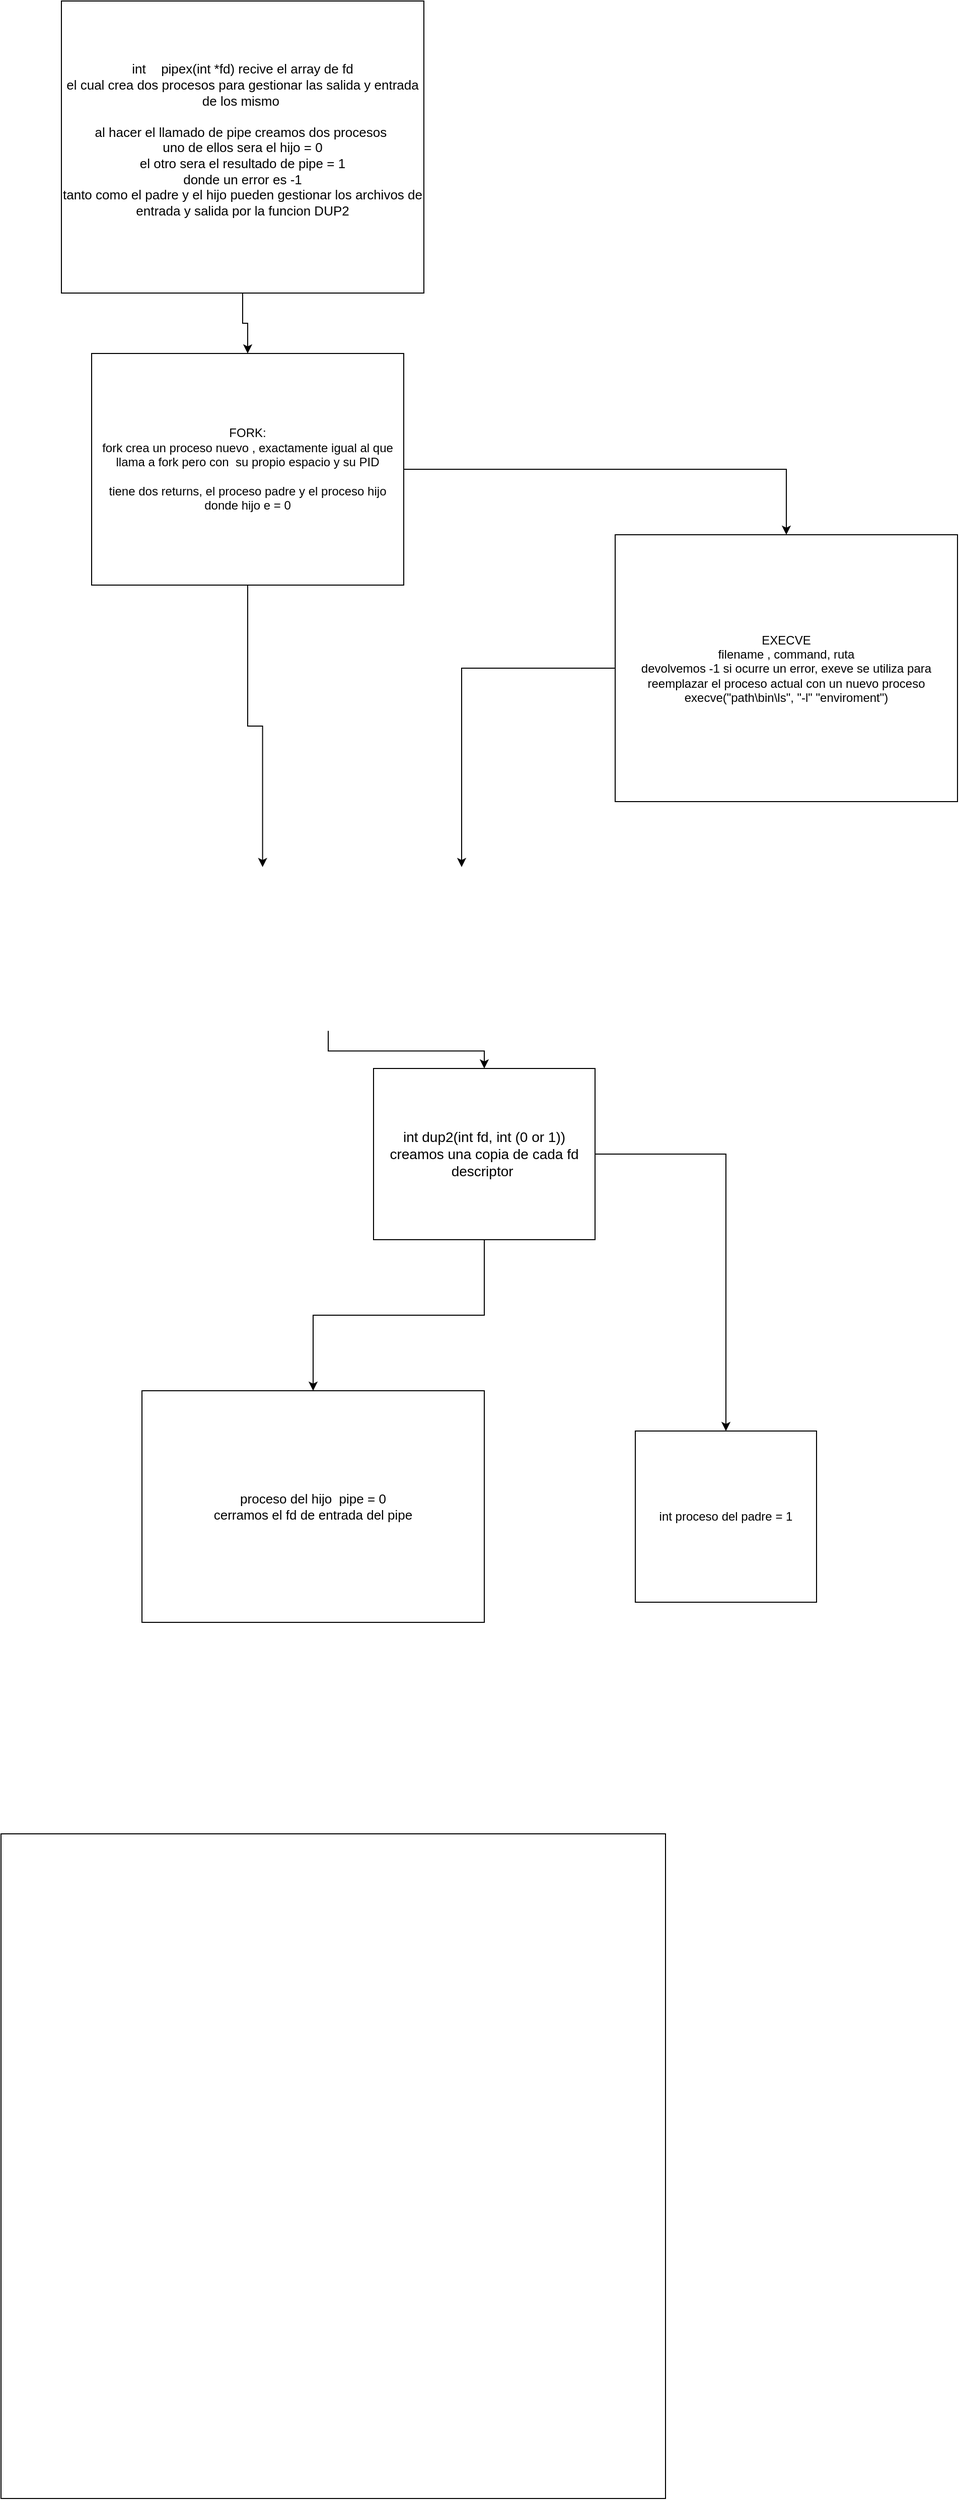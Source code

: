 <mxfile version="24.2.5" type="device">
  <diagram name="Page-1" id="J9_rM3LESXh7NZFxzHAQ">
    <mxGraphModel dx="1004" dy="2094" grid="1" gridSize="10" guides="1" tooltips="1" connect="1" arrows="1" fold="1" page="1" pageScale="1" pageWidth="850" pageHeight="1100" math="0" shadow="0">
      <root>
        <mxCell id="0" />
        <mxCell id="1" parent="0" />
        <mxCell id="t171KHaTc2CPlj2R7wT8-1" style="edgeStyle=orthogonalEdgeStyle;rounded=0;orthogonalLoop=1;jettySize=auto;html=1;entryX=0.5;entryY=0;entryDx=0;entryDy=0;" parent="1" source="LDpIClf5S1GTpXZ0fK_w-1" target="lGCmDoUiIEBklHLovCdl-7" edge="1">
          <mxGeometry relative="1" as="geometry" />
        </mxCell>
        <mxCell id="LDpIClf5S1GTpXZ0fK_w-1" value="&lt;font style=&quot;font-size: 13px;&quot;&gt;int&lt;span style=&quot;white-space: pre;&quot;&gt;&#x9;&lt;/span&gt;pipex(int *fd) recive el array de fd&lt;/font&gt;&lt;div style=&quot;font-size: 13px;&quot;&gt;&lt;font style=&quot;font-size: 13px;&quot;&gt;el cual crea dos procesos para gestionar las salida y entrada de los mismo&amp;nbsp;&lt;/font&gt;&lt;/div&gt;&lt;div style=&quot;font-size: 13px;&quot;&gt;&lt;font style=&quot;font-size: 13px;&quot;&gt;&lt;br&gt;&lt;/font&gt;&lt;/div&gt;&lt;div style=&quot;font-size: 13px;&quot;&gt;&lt;font style=&quot;font-size: 13px;&quot;&gt;al hacer el llamado de pipe creamos dos procesos&amp;nbsp;&lt;/font&gt;&lt;/div&gt;&lt;div style=&quot;font-size: 13px;&quot;&gt;&lt;font style=&quot;font-size: 13px;&quot;&gt;uno de ellos sera el hijo = 0&lt;/font&gt;&lt;/div&gt;&lt;div style=&quot;font-size: 13px;&quot;&gt;&lt;font style=&quot;font-size: 13px;&quot;&gt;el otro sera el resultado de pipe = 1&lt;/font&gt;&lt;/div&gt;&lt;div style=&quot;font-size: 13px;&quot;&gt;&lt;font style=&quot;font-size: 13px;&quot;&gt;donde un error es -1&lt;/font&gt;&lt;/div&gt;&lt;div style=&quot;font-size: 13px;&quot;&gt;&lt;font style=&quot;font-size: 13px;&quot;&gt;tanto como el padre y el hijo pueden gestionar los archivos de entrada y salida por la funcion DUP&lt;/font&gt;2&lt;/div&gt;&lt;div&gt;&lt;br&gt;&lt;/div&gt;" style="rounded=0;whiteSpace=wrap;html=1;align=center;" parent="1" vertex="1">
          <mxGeometry x="190" y="-540" width="360" height="290" as="geometry" />
        </mxCell>
        <mxCell id="LDpIClf5S1GTpXZ0fK_w-2" value="&lt;font style=&quot;font-size: 13px;&quot;&gt;proceso del hijo&amp;nbsp; pipe = 0&lt;/font&gt;&lt;div style=&quot;font-size: 13px;&quot;&gt;&lt;font style=&quot;font-size: 13px;&quot;&gt;cerramos el fd de entrada del pipe&lt;/font&gt;&lt;/div&gt;" style="rounded=0;whiteSpace=wrap;html=1;" parent="1" vertex="1">
          <mxGeometry x="270" y="840" width="340" height="230" as="geometry" />
        </mxCell>
        <mxCell id="FS2QE98wIBS6ScjMShJ3-2" style="edgeStyle=orthogonalEdgeStyle;rounded=0;orthogonalLoop=1;jettySize=auto;html=1;" parent="1" source="lGCmDoUiIEBklHLovCdl-3" target="LDpIClf5S1GTpXZ0fK_w-2" edge="1">
          <mxGeometry relative="1" as="geometry" />
        </mxCell>
        <mxCell id="FS2QE98wIBS6ScjMShJ3-3" style="edgeStyle=orthogonalEdgeStyle;rounded=0;orthogonalLoop=1;jettySize=auto;html=1;entryX=0.5;entryY=0;entryDx=0;entryDy=0;" parent="1" source="lGCmDoUiIEBklHLovCdl-3" target="lGCmDoUiIEBklHLovCdl-5" edge="1">
          <mxGeometry relative="1" as="geometry" />
        </mxCell>
        <mxCell id="lGCmDoUiIEBklHLovCdl-3" value="&lt;font style=&quot;font-size: 14px;&quot;&gt;int dup2(int fd, int (0 or 1))&lt;/font&gt;&lt;div style=&quot;font-size: 14px;&quot;&gt;&lt;font style=&quot;font-size: 14px;&quot;&gt;creamos una copia de cada fd descriptor&amp;nbsp;&lt;/font&gt;&lt;/div&gt;" style="rounded=0;whiteSpace=wrap;html=1;" parent="1" vertex="1">
          <mxGeometry x="500" y="520" width="220" height="170" as="geometry" />
        </mxCell>
        <mxCell id="lGCmDoUiIEBklHLovCdl-5" value="int proceso del padre = 1" style="rounded=0;whiteSpace=wrap;html=1;" parent="1" vertex="1">
          <mxGeometry x="760" y="880" width="180" height="170" as="geometry" />
        </mxCell>
        <mxCell id="t171KHaTc2CPlj2R7wT8-2" style="edgeStyle=orthogonalEdgeStyle;rounded=0;orthogonalLoop=1;jettySize=auto;html=1;entryX=0.5;entryY=0;entryDx=0;entryDy=0;" parent="1" source="lGCmDoUiIEBklHLovCdl-7" target="lGCmDoUiIEBklHLovCdl-9" edge="1">
          <mxGeometry relative="1" as="geometry" />
        </mxCell>
        <mxCell id="lGCmDoUiIEBklHLovCdl-7" value="FORK:&lt;div&gt;fork crea un proceso nuevo , exactamente igual al que llama a fork pero con&amp;nbsp; su propio espacio y su PID&lt;/div&gt;&lt;div&gt;&lt;br&gt;&lt;/div&gt;&lt;div&gt;tiene dos returns, el proceso padre y el proceso hijo&lt;/div&gt;&lt;div&gt;donde hijo e = 0&lt;/div&gt;" style="rounded=0;whiteSpace=wrap;html=1;" parent="1" vertex="1">
          <mxGeometry x="220" y="-190" width="310" height="230" as="geometry" />
        </mxCell>
        <mxCell id="t171KHaTc2CPlj2R7wT8-4" style="edgeStyle=orthogonalEdgeStyle;rounded=0;orthogonalLoop=1;jettySize=auto;html=1;exitX=0;exitY=0.5;exitDx=0;exitDy=0;entryX=0.75;entryY=0;entryDx=0;entryDy=0;" parent="1" source="lGCmDoUiIEBklHLovCdl-9" target="lGCmDoUiIEBklHLovCdl-12" edge="1">
          <mxGeometry relative="1" as="geometry" />
        </mxCell>
        <mxCell id="lGCmDoUiIEBklHLovCdl-9" value="EXECVE&lt;div&gt;filename , command, ruta&lt;/div&gt;&lt;div&gt;devolvemos -1 si ocurre un error, exeve se utiliza para reemplazar el proceso actual con un nuevo proceso&lt;/div&gt;&lt;div&gt;execve(&quot;path\bin\ls&quot;, &quot;-l&quot; &quot;enviroment&quot;)&lt;/div&gt;" style="rounded=0;whiteSpace=wrap;html=1;" parent="1" vertex="1">
          <mxGeometry x="740" y="-10" width="340" height="265" as="geometry" />
        </mxCell>
        <mxCell id="FS2QE98wIBS6ScjMShJ3-1" style="edgeStyle=orthogonalEdgeStyle;rounded=0;orthogonalLoop=1;jettySize=auto;html=1;exitX=0.5;exitY=1;exitDx=0;exitDy=0;entryX=0.5;entryY=0;entryDx=0;entryDy=0;" parent="1" source="lGCmDoUiIEBklHLovCdl-12" target="lGCmDoUiIEBklHLovCdl-3" edge="1">
          <mxGeometry relative="1" as="geometry" />
        </mxCell>
        <mxCell id="lGCmDoUiIEBklHLovCdl-12" value="" style="shape=image;verticalLabelPosition=bottom;labelBackgroundColor=default;verticalAlign=top;aspect=fixed;imageAspect=0;image=https://assets-global.website-files.com/5d0dc87aac109e1ffdbe379c/613703a693062c71baec8698_whats-the-difference-between-fork-and-exec-function-in-c.jpg;" parent="1" vertex="1">
          <mxGeometry x="190" y="320" width="530" height="162.6" as="geometry" />
        </mxCell>
        <mxCell id="t171KHaTc2CPlj2R7wT8-3" style="edgeStyle=orthogonalEdgeStyle;rounded=0;orthogonalLoop=1;jettySize=auto;html=1;entryX=0.377;entryY=0;entryDx=0;entryDy=0;entryPerimeter=0;" parent="1" source="lGCmDoUiIEBklHLovCdl-7" target="lGCmDoUiIEBklHLovCdl-12" edge="1">
          <mxGeometry relative="1" as="geometry" />
        </mxCell>
        <mxCell id="wg1riakLMvPALXIFY-FX-1" value="" style="whiteSpace=wrap;html=1;aspect=fixed;" vertex="1" parent="1">
          <mxGeometry x="130" y="1280" width="660" height="660" as="geometry" />
        </mxCell>
      </root>
    </mxGraphModel>
  </diagram>
</mxfile>
